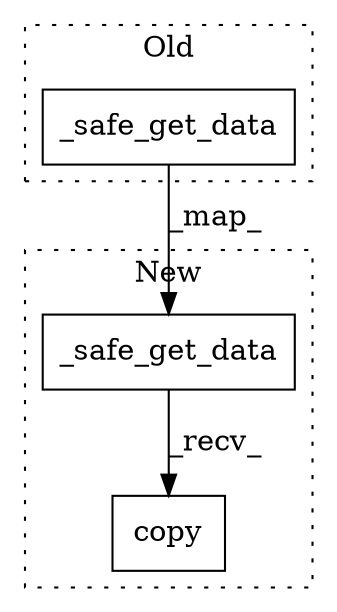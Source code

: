digraph G {
subgraph cluster0 {
1 [label="_safe_get_data" a="32" s="1329,1353" l="15,1" shape="box"];
label = "Old";
style="dotted";
}
subgraph cluster1 {
2 [label="_safe_get_data" a="32" s="1329,1353" l="15,1" shape="box"];
3 [label="copy" a="32" s="1355" l="6" shape="box"];
label = "New";
style="dotted";
}
1 -> 2 [label="_map_"];
2 -> 3 [label="_recv_"];
}